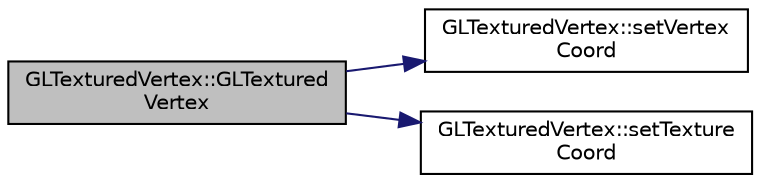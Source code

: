 digraph "GLTexturedVertex::GLTexturedVertex"
{
  edge [fontname="Helvetica",fontsize="10",labelfontname="Helvetica",labelfontsize="10"];
  node [fontname="Helvetica",fontsize="10",shape=record];
  rankdir="LR";
  Node1 [label="GLTexturedVertex::GLTextured\lVertex",height=0.2,width=0.4,color="black", fillcolor="grey75", style="filled", fontcolor="black"];
  Node1 -> Node2 [color="midnightblue",fontsize="10",style="solid",fontname="Helvetica"];
  Node2 [label="GLTexturedVertex::setVertex\lCoord",height=0.2,width=0.4,color="black", fillcolor="white", style="filled",URL="$class_g_l_textured_vertex.html#a5cb332aa21076e74f40cf482270fe2b7"];
  Node1 -> Node3 [color="midnightblue",fontsize="10",style="solid",fontname="Helvetica"];
  Node3 [label="GLTexturedVertex::setTexture\lCoord",height=0.2,width=0.4,color="black", fillcolor="white", style="filled",URL="$class_g_l_textured_vertex.html#a945dc632704984b4419851a48e21f7f1"];
}
